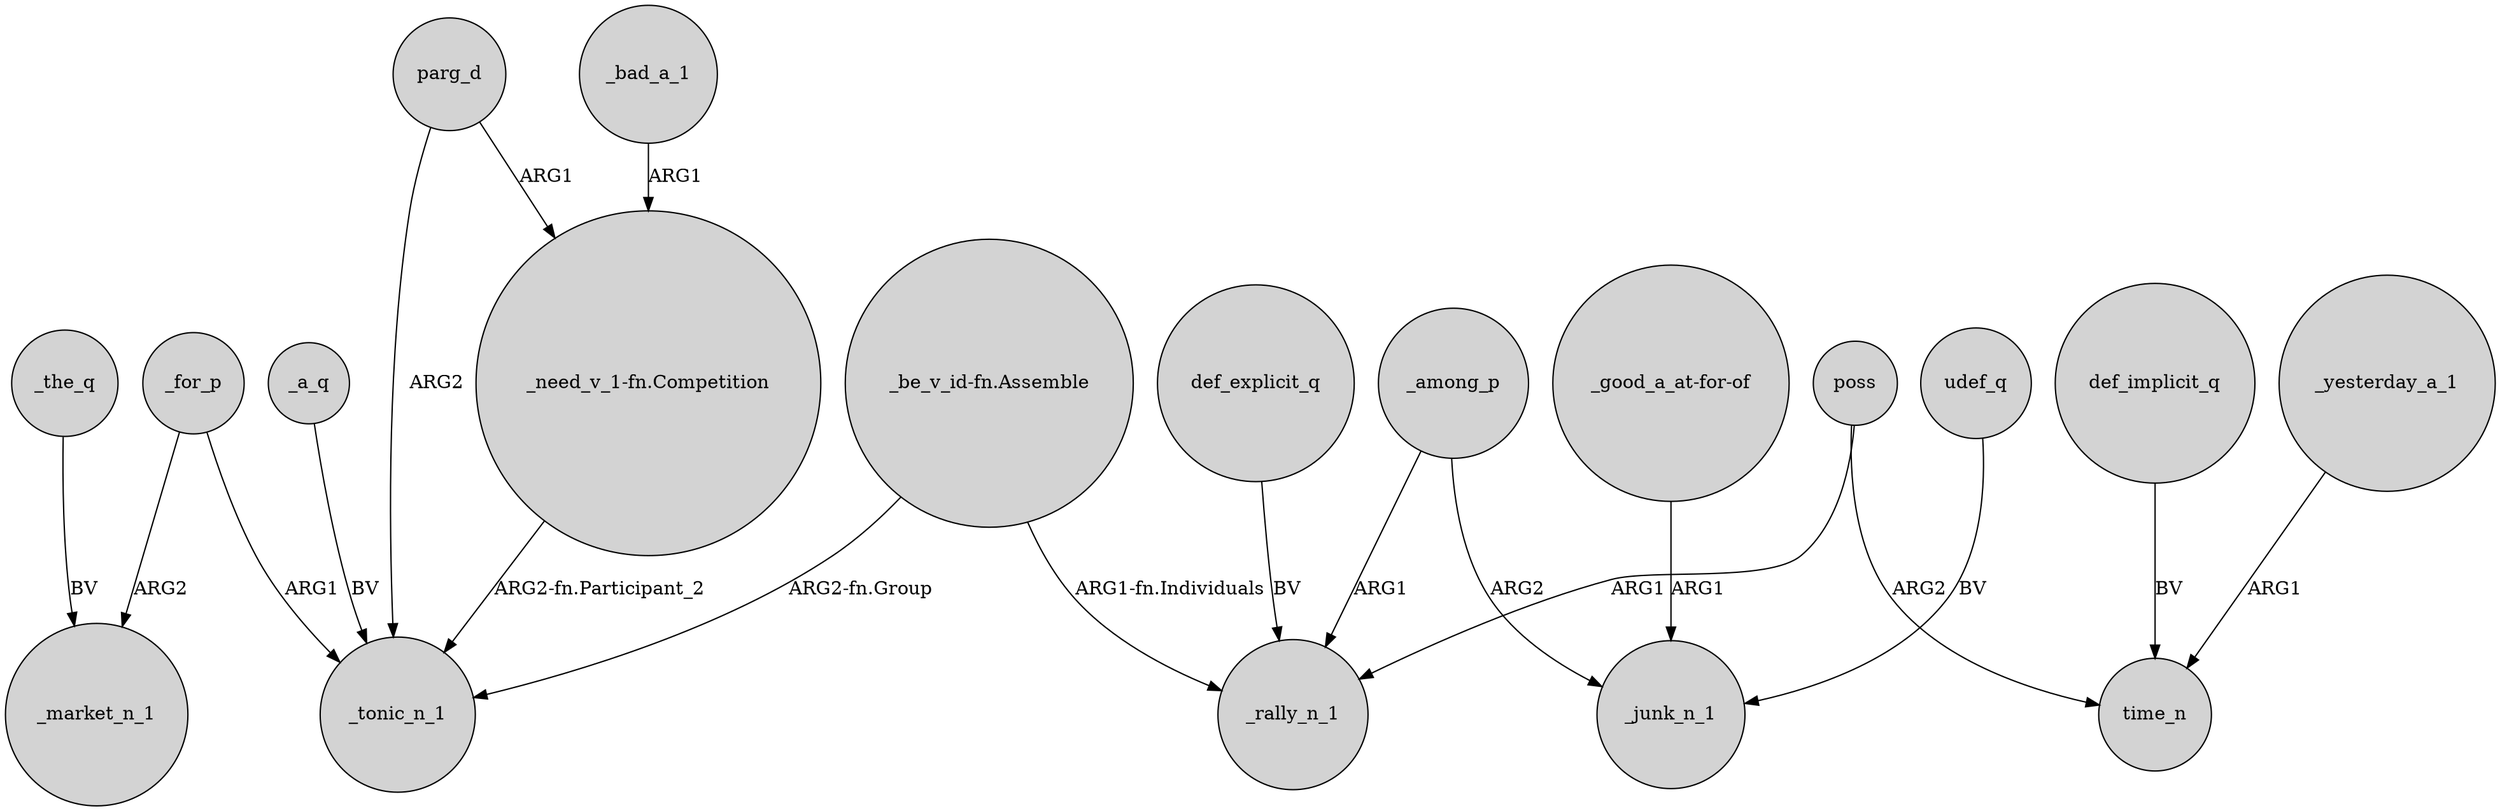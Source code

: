 digraph {
	node [shape=circle style=filled]
	parg_d -> "_need_v_1-fn.Competition" [label=ARG1]
	_for_p -> _market_n_1 [label=ARG2]
	parg_d -> _tonic_n_1 [label=ARG2]
	"_be_v_id-fn.Assemble" -> _rally_n_1 [label="ARG1-fn.Individuals"]
	_yesterday_a_1 -> time_n [label=ARG1]
	"_be_v_id-fn.Assemble" -> _tonic_n_1 [label="ARG2-fn.Group"]
	_a_q -> _tonic_n_1 [label=BV]
	_the_q -> _market_n_1 [label=BV]
	_for_p -> _tonic_n_1 [label=ARG1]
	def_explicit_q -> _rally_n_1 [label=BV]
	_among_p -> _junk_n_1 [label=ARG2]
	"_good_a_at-for-of" -> _junk_n_1 [label=ARG1]
	_bad_a_1 -> "_need_v_1-fn.Competition" [label=ARG1]
	poss -> _rally_n_1 [label=ARG1]
	udef_q -> _junk_n_1 [label=BV]
	"_need_v_1-fn.Competition" -> _tonic_n_1 [label="ARG2-fn.Participant_2"]
	poss -> time_n [label=ARG2]
	_among_p -> _rally_n_1 [label=ARG1]
	def_implicit_q -> time_n [label=BV]
}
